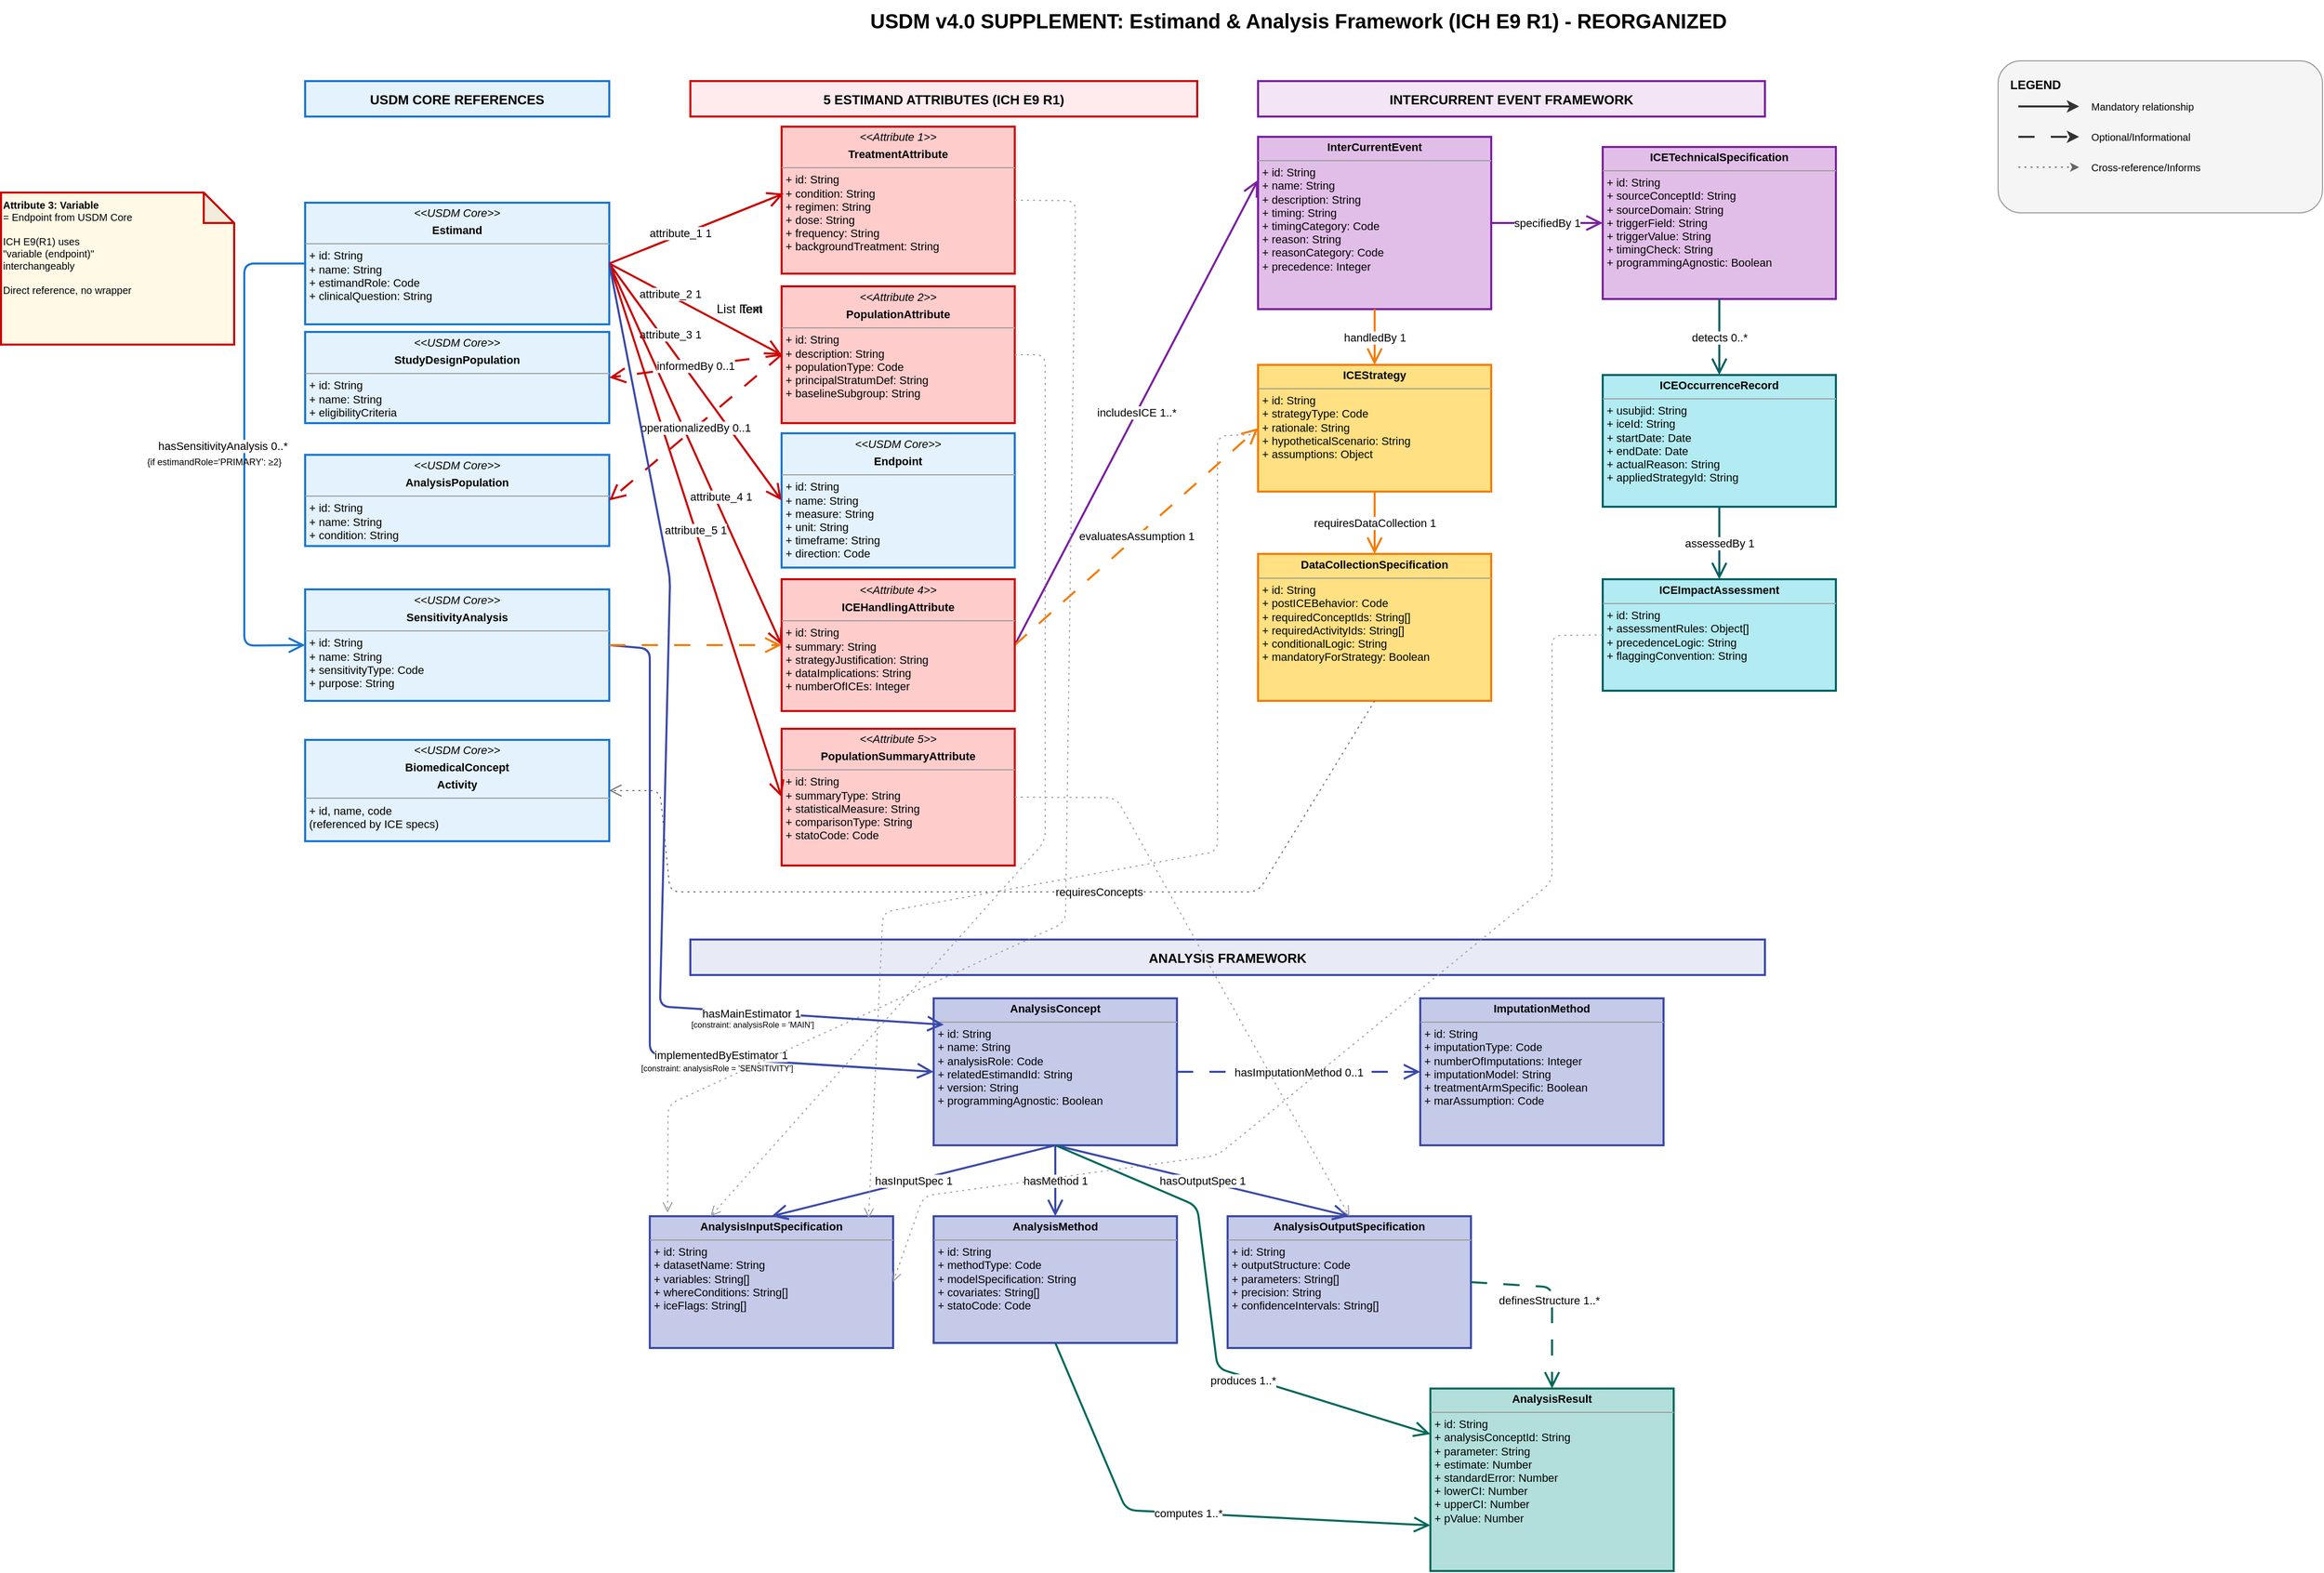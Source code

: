 <mxfile version="28.2.5">
  <diagram name="USDM Supplement - Estimand Framework (Reorganized)" id="usdm-supplement-reorganized">
    <mxGraphModel dx="1324" dy="582" grid="1" gridSize="10" guides="1" tooltips="1" connect="1" arrows="1" fold="1" page="1" pageScale="1" pageWidth="2400" pageHeight="1600" math="0" shadow="0">
      <root>
        <mxCell id="0" />
        <mxCell id="1" parent="0" />
        <mxCell id="title-1" value="&lt;font style=&quot;font-size: 20px;&quot;&gt;&lt;b&gt;USDM v4.0 SUPPLEMENT: Estimand &amp;amp; Analysis Framework (ICH E9 R1) - REORGANIZED&lt;/b&gt;&lt;/font&gt;" style="text;html=1;strokeColor=none;fillColor=none;align=center;verticalAlign=middle;whiteSpace=wrap;rounded=0;" parent="1" vertex="1">
          <mxGeometry x="700" width="1200" height="40" as="geometry" />
        </mxCell>
        <mxCell id="legend-box" value="" style="rounded=1;whiteSpace=wrap;html=1;fillColor=#f5f5f5;strokeColor=#999999;" parent="1" vertex="1">
          <mxGeometry x="1990" y="60" width="320" height="150" as="geometry" />
        </mxCell>
        <mxCell id="legend-title" value="&lt;b&gt;LEGEND&lt;/b&gt;" style="text;html=1;strokeColor=none;fillColor=none;align=left;verticalAlign=top;whiteSpace=wrap;rounded=0;" parent="1" vertex="1">
          <mxGeometry x="2000" y="70" width="100" height="20" as="geometry" />
        </mxCell>
        <mxCell id="legend-1" value="Mandatory relationship" style="text;html=1;strokeColor=none;fillColor=none;align=left;verticalAlign=middle;whiteSpace=wrap;rounded=0;fontSize=10;" parent="1" vertex="1">
          <mxGeometry x="2080" y="95" width="150" height="20" as="geometry" />
        </mxCell>
        <mxCell id="legend-line-1" value="" style="endArrow=classic;html=1;strokeWidth=2;strokeColor=#333333;" parent="1" edge="1">
          <mxGeometry width="50" height="50" relative="1" as="geometry">
            <mxPoint x="2010" y="105" as="sourcePoint" />
            <mxPoint x="2070" y="105" as="targetPoint" />
          </mxGeometry>
        </mxCell>
        <mxCell id="legend-2" value="Optional/Informational" style="text;html=1;strokeColor=none;fillColor=none;align=left;verticalAlign=middle;whiteSpace=wrap;rounded=0;fontSize=10;" parent="1" vertex="1">
          <mxGeometry x="2080" y="125" width="150" height="20" as="geometry" />
        </mxCell>
        <mxCell id="legend-line-2" value="" style="endArrow=classic;html=1;strokeWidth=2;strokeColor=#333333;dashed=1;dashPattern=8 8;" parent="1" edge="1">
          <mxGeometry width="50" height="50" relative="1" as="geometry">
            <mxPoint x="2010" y="135" as="sourcePoint" />
            <mxPoint x="2070" y="135" as="targetPoint" />
          </mxGeometry>
        </mxCell>
        <mxCell id="legend-3" value="Cross-reference/Informs" style="text;html=1;strokeColor=none;fillColor=none;align=left;verticalAlign=middle;whiteSpace=wrap;rounded=0;fontSize=10;" parent="1" vertex="1">
          <mxGeometry x="2080" y="155" width="150" height="20" as="geometry" />
        </mxCell>
        <mxCell id="legend-line-3" value="" style="endArrow=classic;html=1;strokeWidth=1;strokeColor=#666666;dashed=1;dashPattern=2 4;" parent="1" edge="1">
          <mxGeometry width="50" height="50" relative="1" as="geometry">
            <mxPoint x="2010" y="165" as="sourcePoint" />
            <mxPoint x="2070" y="165" as="targetPoint" />
          </mxGeometry>
        </mxCell>
        <mxCell id="core-header" value="&lt;b&gt;USDM CORE REFERENCES&lt;/b&gt;" style="rounded=0;whiteSpace=wrap;html=1;fillColor=#E3F2FD;strokeColor=#1976D2;strokeWidth=2;fontSize=13;fontStyle=1" parent="1" vertex="1">
          <mxGeometry x="320" y="80" width="300" height="35" as="geometry" />
        </mxCell>
        <mxCell id="estimand" value="&lt;p style=&quot;margin:0px;margin-top:4px;text-align:center;&quot;&gt;&lt;i&gt;&amp;lt;&amp;lt;USDM Core&amp;gt;&amp;gt;&lt;/i&gt;&lt;/p&gt;&lt;p style=&quot;margin:0px;margin-top:4px;text-align:center;&quot;&gt;&lt;b&gt;Estimand&lt;/b&gt;&lt;/p&gt;&lt;hr size=&quot;1&quot;/&gt;&lt;p style=&quot;margin:0px;margin-left:4px;&quot;&gt;+ id: String&lt;/p&gt;&lt;p style=&quot;margin:0px;margin-left:4px;&quot;&gt;+ name: String&lt;/p&gt;&lt;p style=&quot;margin:0px;margin-left:4px;&quot;&gt;+ estimandRole: Code&lt;/p&gt;&lt;p style=&quot;margin:0px;margin-left:4px;&quot;&gt;+ clinicalQuestion: String&lt;/p&gt;" style="verticalAlign=top;align=left;overflow=fill;fontSize=11;fontFamily=Helvetica;html=1;fillColor=#E3F2FD;strokeColor=#1976D2;strokeWidth=2;" parent="1" vertex="1">
          <mxGeometry x="320" y="200" width="300" height="120" as="geometry" />
        </mxCell>
        <mxCell id="endpoint" value="&lt;p style=&quot;margin:0px;margin-top:4px;text-align:center;&quot;&gt;&lt;i&gt;&amp;lt;&amp;lt;USDM Core&amp;gt;&amp;gt;&lt;/i&gt;&lt;/p&gt;&lt;p style=&quot;margin:0px;margin-top:4px;text-align:center;&quot;&gt;&lt;b&gt;Endpoint&lt;/b&gt;&lt;/p&gt;&lt;hr size=&quot;1&quot;/&gt;&lt;p style=&quot;margin:0px;margin-left:4px;&quot;&gt;+ id: String&lt;/p&gt;&lt;p style=&quot;margin:0px;margin-left:4px;&quot;&gt;+ name: String&lt;/p&gt;&lt;p style=&quot;margin:0px;margin-left:4px;&quot;&gt;+ measure: String&lt;/p&gt;&lt;p style=&quot;margin:0px;margin-left:4px;&quot;&gt;+ unit: String&lt;/p&gt;&lt;p style=&quot;margin:0px;margin-left:4px;&quot;&gt;+ timeframe: String&lt;/p&gt;&lt;p style=&quot;margin:0px;margin-left:4px;&quot;&gt;+ direction: Code&lt;/p&gt;" style="verticalAlign=top;align=left;overflow=fill;fontSize=11;fontFamily=Helvetica;html=1;fillColor=#E3F2FD;strokeColor=#1976D2;strokeWidth=2;" parent="1" vertex="1">
          <mxGeometry x="790" y="427.5" width="230" height="132.5" as="geometry" />
        </mxCell>
        <mxCell id="sensitivity" value="&lt;p style=&quot;margin:0px;margin-top:4px;text-align:center;&quot;&gt;&lt;i&gt;&amp;lt;&amp;lt;USDM Core&amp;gt;&amp;gt;&lt;/i&gt;&lt;/p&gt;&lt;p style=&quot;margin:0px;margin-top:4px;text-align:center;&quot;&gt;&lt;b&gt;SensitivityAnalysis&lt;/b&gt;&lt;/p&gt;&lt;hr size=&quot;1&quot;/&gt;&lt;p style=&quot;margin:0px;margin-left:4px;&quot;&gt;+ id: String&lt;/p&gt;&lt;p style=&quot;margin:0px;margin-left:4px;&quot;&gt;+ name: String&lt;/p&gt;&lt;p style=&quot;margin:0px;margin-left:4px;&quot;&gt;+ sensitivityType: Code&lt;/p&gt;&lt;p style=&quot;margin:0px;margin-left:4px;&quot;&gt;+ purpose: String&lt;/p&gt;" style="verticalAlign=top;align=left;overflow=fill;fontSize=11;fontFamily=Helvetica;html=1;fillColor=#E3F2FD;strokeColor=#1976D2;strokeWidth=2;" parent="1" vertex="1">
          <mxGeometry x="320" y="581.5" width="300" height="110" as="geometry" />
        </mxCell>
        <mxCell id="other-core" value="&lt;p style=&quot;margin:0px;margin-top:4px;text-align:center;&quot;&gt;&lt;i&gt;&amp;lt;&amp;lt;USDM Core&amp;gt;&amp;gt;&lt;/i&gt;&lt;/p&gt;&lt;p style=&quot;margin:0px;margin-top:4px;text-align:center;&quot;&gt;&lt;b&gt;BiomedicalConcept&lt;/b&gt;&lt;/p&gt;&lt;p style=&quot;margin:0px;margin-top:4px;text-align:center;&quot;&gt;&lt;b&gt;Activity&lt;/b&gt;&lt;/p&gt;&lt;hr size=&quot;1&quot;/&gt;&lt;p style=&quot;margin:0px;margin-left:4px;&quot;&gt;+ id, name, code&lt;/p&gt;&lt;p style=&quot;margin:0px;margin-left:4px;&quot;&gt;(referenced by ICE specs)&lt;/p&gt;" style="verticalAlign=top;align=left;overflow=fill;fontSize=11;fontFamily=Helvetica;html=1;fillColor=#E3F2FD;strokeColor=#1976D2;strokeWidth=2;" parent="1" vertex="1">
          <mxGeometry x="320" y="730" width="300" height="100" as="geometry" />
        </mxCell>
        <mxCell id="study-pop" value="&lt;p style=&quot;margin:0px;margin-top:4px;text-align:center;&quot;&gt;&lt;i&gt;&amp;lt;&amp;lt;USDM Core&amp;gt;&amp;gt;&lt;/i&gt;&lt;/p&gt;&lt;p style=&quot;margin:0px;margin-top:4px;text-align:center;&quot;&gt;&lt;b&gt;StudyDesignPopulation&lt;/b&gt;&lt;/p&gt;&lt;hr size=&quot;1&quot;/&gt;&lt;p style=&quot;margin:0px;margin-left:4px;&quot;&gt;+ id: String&lt;/p&gt;&lt;p style=&quot;margin:0px;margin-left:4px;&quot;&gt;+ name: String&lt;/p&gt;&lt;p style=&quot;margin:0px;margin-left:4px;&quot;&gt;+ eligibilityCriteria&lt;/p&gt;" style="verticalAlign=top;align=left;overflow=fill;fontSize=11;fontFamily=Helvetica;html=1;fillColor=#E3F2FD;strokeColor=#1976D2;strokeWidth=2;" parent="1" vertex="1">
          <mxGeometry x="320" y="327.5" width="300" height="90" as="geometry" />
        </mxCell>
        <mxCell id="analysis-pop" value="&lt;p style=&quot;margin:0px;margin-top:4px;text-align:center;&quot;&gt;&lt;i&gt;&amp;lt;&amp;lt;USDM Core&amp;gt;&amp;gt;&lt;/i&gt;&lt;/p&gt;&lt;p style=&quot;margin:0px;margin-top:4px;text-align:center;&quot;&gt;&lt;b&gt;AnalysisPopulation&lt;/b&gt;&lt;/p&gt;&lt;hr size=&quot;1&quot;/&gt;&lt;p style=&quot;margin:0px;margin-left:4px;&quot;&gt;+ id: String&lt;/p&gt;&lt;p style=&quot;margin:0px;margin-left:4px;&quot;&gt;+ name: String&lt;/p&gt;&lt;p style=&quot;margin:0px;margin-left:4px;&quot;&gt;+ condition: String&lt;/p&gt;" style="verticalAlign=top;align=left;overflow=fill;fontSize=11;fontFamily=Helvetica;html=1;fillColor=#E3F2FD;strokeColor=#1976D2;strokeWidth=2;" parent="1" vertex="1">
          <mxGeometry x="320" y="448.75" width="300" height="90" as="geometry" />
        </mxCell>
        <mxCell id="attr-header" value="&lt;b&gt;5 ESTIMAND ATTRIBUTES (ICH E9 R1)&lt;/b&gt;" style="rounded=0;whiteSpace=wrap;html=1;fillColor=#FFEBEE;strokeColor=#CC0000;strokeWidth=2;fontSize=13;fontStyle=1" parent="1" vertex="1">
          <mxGeometry x="700" y="80" width="500" height="35" as="geometry" />
        </mxCell>
        <mxCell id="attr-1" value="&lt;p style=&quot;margin:0px;margin-top:4px;text-align:center;&quot;&gt;&lt;i&gt;&amp;lt;&amp;lt;Attribute 1&amp;gt;&amp;gt;&lt;/i&gt;&lt;/p&gt;&lt;p style=&quot;margin:0px;margin-top:4px;text-align:center;&quot;&gt;&lt;b&gt;TreatmentAttribute&lt;/b&gt;&lt;/p&gt;&lt;hr size=&quot;1&quot;/&gt;&lt;p style=&quot;margin:0px;margin-left:4px;&quot;&gt;+ id: String&lt;/p&gt;&lt;p style=&quot;margin:0px;margin-left:4px;&quot;&gt;+ condition: String&lt;/p&gt;&lt;p style=&quot;margin:0px;margin-left:4px;&quot;&gt;+ regimen: String&lt;/p&gt;&lt;p style=&quot;margin:0px;margin-left:4px;&quot;&gt;+ dose: String&lt;/p&gt;&lt;p style=&quot;margin:0px;margin-left:4px;&quot;&gt;+ frequency: String&lt;/p&gt;&lt;p style=&quot;margin:0px;margin-left:4px;&quot;&gt;+ backgroundTreatment: String&lt;/p&gt;" style="verticalAlign=top;align=left;overflow=fill;fontSize=11;fontFamily=Helvetica;html=1;fillColor=#FFCCCC;strokeColor=#CC0000;strokeWidth=2;" parent="1" vertex="1">
          <mxGeometry x="790" y="125" width="230" height="145" as="geometry" />
        </mxCell>
        <mxCell id="attr-2" value="&lt;p style=&quot;margin:0px;margin-top:4px;text-align:center;&quot;&gt;&lt;i&gt;&amp;lt;&amp;lt;Attribute 2&amp;gt;&amp;gt;&lt;/i&gt;&lt;/p&gt;&lt;p style=&quot;margin:0px;margin-top:4px;text-align:center;&quot;&gt;&lt;b&gt;PopulationAttribute&lt;/b&gt;&lt;/p&gt;&lt;hr size=&quot;1&quot;/&gt;&lt;p style=&quot;margin:0px;margin-left:4px;&quot;&gt;+ id: String&lt;/p&gt;&lt;p style=&quot;margin:0px;margin-left:4px;&quot;&gt;+ description: String&lt;/p&gt;&lt;p style=&quot;margin:0px;margin-left:4px;&quot;&gt;+ populationType: Code&lt;/p&gt;&lt;p style=&quot;margin:0px;margin-left:4px;&quot;&gt;+ principalStratumDef: String&lt;/p&gt;&lt;p style=&quot;margin:0px;margin-left:4px;&quot;&gt;+ baselineSubgroup: String&lt;/p&gt;" style="verticalAlign=top;align=left;overflow=fill;fontSize=11;fontFamily=Helvetica;html=1;fillColor=#FFCCCC;strokeColor=#CC0000;strokeWidth=2;" parent="1" vertex="1">
          <mxGeometry x="790" y="282.5" width="230" height="135" as="geometry" />
        </mxCell>
        <mxCell id="attr-3-note" value="&lt;b&gt;Attribute 3: Variable&lt;/b&gt;&lt;br&gt;= Endpoint from USDM Core&lt;br&gt;&lt;br&gt;ICH E9(R1) uses&lt;br&gt;&amp;quot;variable (endpoint)&amp;quot;&lt;br&gt;interchangeably&lt;br&gt;&lt;br&gt;Direct reference, no wrapper" style="shape=note;whiteSpace=wrap;html=1;backgroundOutline=1;darkOpacity=0.05;fillColor=#FFF9E6;strokeColor=#CC0000;align=left;verticalAlign=top;fontSize=10;fontFamily=Helvetica;strokeWidth=2;" parent="1" vertex="1">
          <mxGeometry x="20" y="190" width="230" height="150" as="geometry" />
        </mxCell>
        <mxCell id="attr-5" value="&lt;p style=&quot;margin:0px;margin-top:4px;text-align:center;&quot;&gt;&lt;i&gt;&amp;lt;&amp;lt;Attribute 5&amp;gt;&amp;gt;&lt;/i&gt;&lt;/p&gt;&lt;p style=&quot;margin:0px;margin-top:4px;text-align:center;&quot;&gt;&lt;b&gt;PopulationSummaryAttribute&lt;/b&gt;&lt;/p&gt;&lt;hr size=&quot;1&quot;/&gt;&lt;p style=&quot;margin:0px;margin-left:4px;&quot;&gt;+ id: String&lt;/p&gt;&lt;p style=&quot;margin:0px;margin-left:4px;&quot;&gt;+ summaryType: String&lt;/p&gt;&lt;p style=&quot;margin:0px;margin-left:4px;&quot;&gt;+ statisticalMeasure: String&lt;/p&gt;&lt;p style=&quot;margin:0px;margin-left:4px;&quot;&gt;+ comparisonType: String&lt;/p&gt;&lt;p style=&quot;margin:0px;margin-left:4px;&quot;&gt;+ statoCode: Code&lt;/p&gt;" style="verticalAlign=top;align=left;overflow=fill;fontSize=11;fontFamily=Helvetica;html=1;fillColor=#FFCCCC;strokeColor=#CC0000;strokeWidth=2;" parent="1" vertex="1">
          <mxGeometry x="790" y="719" width="230" height="135" as="geometry" />
        </mxCell>
        <mxCell id="ice-header" value="&lt;b&gt;INTERCURRENT EVENT FRAMEWORK&lt;/b&gt;" style="rounded=0;whiteSpace=wrap;html=1;fillColor=#F3E5F5;strokeColor=#7B1FA2;strokeWidth=2;fontSize=13;fontStyle=1" parent="1" vertex="1">
          <mxGeometry x="1260" y="80" width="500" height="35" as="geometry" />
        </mxCell>
        <mxCell id="ice" value="&lt;p style=&quot;margin:0px;margin-top:4px;text-align:center;&quot;&gt;&lt;b&gt;InterCurrentEvent&lt;/b&gt;&lt;/p&gt;&lt;hr size=&quot;1&quot;/&gt;&lt;p style=&quot;margin:0px;margin-left:4px;&quot;&gt;+ id: String&lt;/p&gt;&lt;p style=&quot;margin:0px;margin-left:4px;&quot;&gt;+ name: String&lt;/p&gt;&lt;p style=&quot;margin:0px;margin-left:4px;&quot;&gt;+ description: String&lt;/p&gt;&lt;p style=&quot;margin:0px;margin-left:4px;&quot;&gt;+ timing: String&lt;/p&gt;&lt;p style=&quot;margin:0px;margin-left:4px;&quot;&gt;+ timingCategory: Code&lt;/p&gt;&lt;p style=&quot;margin:0px;margin-left:4px;&quot;&gt;+ reason: String&lt;/p&gt;&lt;p style=&quot;margin:0px;margin-left:4px;&quot;&gt;+ reasonCategory: Code&lt;/p&gt;&lt;p style=&quot;margin:0px;margin-left:4px;&quot;&gt;+ precedence: Integer&lt;/p&gt;" style="verticalAlign=top;align=left;overflow=fill;fontSize=11;fontFamily=Helvetica;html=1;fillColor=#E1BEE7;strokeColor=#7B1FA2;strokeWidth=2;" parent="1" vertex="1">
          <mxGeometry x="1260" y="135" width="230" height="170" as="geometry" />
        </mxCell>
        <mxCell id="ice-tech" value="&lt;p style=&quot;margin:0px;margin-top:4px;text-align:center;&quot;&gt;&lt;b&gt;ICETechnicalSpecification&lt;/b&gt;&lt;/p&gt;&lt;hr size=&quot;1&quot;/&gt;&lt;p style=&quot;margin:0px;margin-left:4px;&quot;&gt;+ id: String&lt;/p&gt;&lt;p style=&quot;margin:0px;margin-left:4px;&quot;&gt;+ sourceConceptId: String&lt;/p&gt;&lt;p style=&quot;margin:0px;margin-left:4px;&quot;&gt;+ sourceDomain: String&lt;/p&gt;&lt;p style=&quot;margin:0px;margin-left:4px;&quot;&gt;+ triggerField: String&lt;/p&gt;&lt;p style=&quot;margin:0px;margin-left:4px;&quot;&gt;+ triggerValue: String&lt;/p&gt;&lt;p style=&quot;margin:0px;margin-left:4px;&quot;&gt;+ timingCheck: String&lt;/p&gt;&lt;p style=&quot;margin:0px;margin-left:4px;&quot;&gt;+ programmingAgnostic: Boolean&lt;/p&gt;" style="verticalAlign=top;align=left;overflow=fill;fontSize=11;fontFamily=Helvetica;html=1;fillColor=#E1BEE7;strokeColor=#7B1FA2;strokeWidth=2;" parent="1" vertex="1">
          <mxGeometry x="1600" y="145" width="230" height="150" as="geometry" />
        </mxCell>
        <mxCell id="ice-strategy" value="&lt;p style=&quot;margin:0px;margin-top:4px;text-align:center;&quot;&gt;&lt;b&gt;ICEStrategy&lt;/b&gt;&lt;/p&gt;&lt;hr size=&quot;1&quot;/&gt;&lt;p style=&quot;margin:0px;margin-left:4px;&quot;&gt;+ id: String&lt;/p&gt;&lt;p style=&quot;margin:0px;margin-left:4px;&quot;&gt;+ strategyType: Code&lt;/p&gt;&lt;p style=&quot;margin:0px;margin-left:4px;&quot;&gt;+ rationale: String&lt;/p&gt;&lt;p style=&quot;margin:0px;margin-left:4px;&quot;&gt;+ hypotheticalScenario: String&lt;/p&gt;&lt;p style=&quot;margin:0px;margin-left:4px;&quot;&gt;+ assumptions: Object&lt;/p&gt;" style="verticalAlign=top;align=left;overflow=fill;fontSize=11;fontFamily=Helvetica;html=1;fillColor=#FFE082;strokeColor=#F57C00;strokeWidth=2;" parent="1" vertex="1">
          <mxGeometry x="1260" y="360" width="230" height="125" as="geometry" />
        </mxCell>
        <mxCell id="data-collect" value="&lt;p style=&quot;margin:0px;margin-top:4px;text-align:center;&quot;&gt;&lt;b&gt;DataCollectionSpecification&lt;/b&gt;&lt;/p&gt;&lt;hr size=&quot;1&quot;/&gt;&lt;p style=&quot;margin:0px;margin-left:4px;&quot;&gt;+ id: String&lt;/p&gt;&lt;p style=&quot;margin:0px;margin-left:4px;&quot;&gt;+ postICEBehavior: Code&lt;/p&gt;&lt;p style=&quot;margin:0px;margin-left:4px;&quot;&gt;+ requiredConceptIds: String[]&lt;/p&gt;&lt;p style=&quot;margin:0px;margin-left:4px;&quot;&gt;+ requiredActivityIds: String[]&lt;/p&gt;&lt;p style=&quot;margin:0px;margin-left:4px;&quot;&gt;+ conditionalLogic: String&lt;/p&gt;&lt;p style=&quot;margin:0px;margin-left:4px;&quot;&gt;+ mandatoryForStrategy: Boolean&lt;/p&gt;" style="verticalAlign=top;align=left;overflow=fill;fontSize=11;fontFamily=Helvetica;html=1;fillColor=#FFE082;strokeColor=#F57C00;strokeWidth=2;" parent="1" vertex="1">
          <mxGeometry x="1260" y="546.5" width="230" height="145" as="geometry" />
        </mxCell>
        <mxCell id="ice-impact" value="&lt;p style=&quot;margin:0px;margin-top:4px;text-align:center;&quot;&gt;&lt;b&gt;ICEImpactAssessment&lt;/b&gt;&lt;/p&gt;&lt;hr size=&quot;1&quot;/&gt;&lt;p style=&quot;margin:0px;margin-left:4px;&quot;&gt;+ id: String&lt;/p&gt;&lt;p style=&quot;margin:0px;margin-left:4px;&quot;&gt;+ assessmentRules: Object[]&lt;/p&gt;&lt;p style=&quot;margin:0px;margin-left:4px;&quot;&gt;+ precedenceLogic: String&lt;/p&gt;&lt;p style=&quot;margin:0px;margin-left:4px;&quot;&gt;+ flaggingConvention: String&lt;/p&gt;" style="verticalAlign=top;align=left;overflow=fill;fontSize=11;fontFamily=Helvetica;html=1;fillColor=#B2EBF2;strokeColor=#006064;strokeWidth=2;" parent="1" vertex="1">
          <mxGeometry x="1600" y="571.5" width="230" height="110" as="geometry" />
        </mxCell>
        <mxCell id="ice-occurrence" value="&lt;p style=&quot;margin:0px;margin-top:4px;text-align:center;&quot;&gt;&lt;b&gt;ICEOccurrenceRecord&lt;/b&gt;&lt;/p&gt;&lt;hr size=&quot;1&quot;/&gt;&lt;p style=&quot;margin:0px;margin-left:4px;&quot;&gt;+ usubjid: String&lt;/p&gt;&lt;p style=&quot;margin:0px;margin-left:4px;&quot;&gt;+ iceId: String&lt;/p&gt;&lt;p style=&quot;margin:0px;margin-left:4px;&quot;&gt;+ startDate: Date&lt;/p&gt;&lt;p style=&quot;margin:0px;margin-left:4px;&quot;&gt;+ endDate: Date&lt;/p&gt;&lt;p style=&quot;margin:0px;margin-left:4px;&quot;&gt;+ actualReason: String&lt;/p&gt;&lt;p style=&quot;margin:0px;margin-left:4px;&quot;&gt;+ appliedStrategyId: String&lt;/p&gt;" style="verticalAlign=top;align=left;overflow=fill;fontSize=11;fontFamily=Helvetica;html=1;fillColor=#B2EBF2;strokeColor=#006064;strokeWidth=2;" parent="1" vertex="1">
          <mxGeometry x="1600" y="370" width="230" height="130" as="geometry" />
        </mxCell>
        <mxCell id="analysis-header" value="&lt;b&gt;ANALYSIS FRAMEWORK&lt;/b&gt;" style="rounded=0;whiteSpace=wrap;html=1;fillColor=#E8EAF6;strokeColor=#3949AB;strokeWidth=2;fontSize=13;fontStyle=1" parent="1" vertex="1">
          <mxGeometry x="700" y="927" width="1060" height="35" as="geometry" />
        </mxCell>
        <mxCell id="analysis-concept" value="&lt;p style=&quot;margin:0px;margin-top:4px;text-align:center;&quot;&gt;&lt;b&gt;AnalysisConcept&lt;/b&gt;&lt;/p&gt;&lt;hr size=&quot;1&quot;/&gt;&lt;p style=&quot;margin:0px;margin-left:4px;&quot;&gt;+ id: String&lt;/p&gt;&lt;p style=&quot;margin:0px;margin-left:4px;&quot;&gt;+ name: String&lt;/p&gt;&lt;p style=&quot;margin:0px;margin-left:4px;&quot;&gt;+ analysisRole: Code&lt;/p&gt;&lt;p style=&quot;margin:0px;margin-left:4px;&quot;&gt;+ relatedEstimandId: String&lt;/p&gt;&lt;p style=&quot;margin:0px;margin-left:4px;&quot;&gt;+ version: String&lt;/p&gt;&lt;p style=&quot;margin:0px;margin-left:4px;&quot;&gt;+ programmingAgnostic: Boolean&lt;/p&gt;" style="verticalAlign=top;align=left;overflow=fill;fontSize=11;fontFamily=Helvetica;html=1;fillColor=#C5CAE9;strokeColor=#3949AB;strokeWidth=2;" parent="1" vertex="1">
          <mxGeometry x="940" y="985" width="240" height="145" as="geometry" />
        </mxCell>
        <mxCell id="analysis-method" value="&lt;p style=&quot;margin:0px;margin-top:4px;text-align:center;&quot;&gt;&lt;b&gt;AnalysisMethod&lt;/b&gt;&lt;/p&gt;&lt;hr size=&quot;1&quot;/&gt;&lt;p style=&quot;margin:0px;margin-left:4px;&quot;&gt;+ id: String&lt;/p&gt;&lt;p style=&quot;margin:0px;margin-left:4px;&quot;&gt;+ methodType: Code&lt;/p&gt;&lt;p style=&quot;margin:0px;margin-left:4px;&quot;&gt;+ modelSpecification: String&lt;/p&gt;&lt;p style=&quot;margin:0px;margin-left:4px;&quot;&gt;+ covariates: String[]&lt;/p&gt;&lt;p style=&quot;margin:0px;margin-left:4px;&quot;&gt;+ statoCode: Code&lt;/p&gt;" style="verticalAlign=top;align=left;overflow=fill;fontSize=11;fontFamily=Helvetica;html=1;fillColor=#C5CAE9;strokeColor=#3949AB;strokeWidth=2;" parent="1" vertex="1">
          <mxGeometry x="940" y="1200" width="240" height="125" as="geometry" />
        </mxCell>
        <mxCell id="analysis-input" value="&lt;p style=&quot;margin:0px;margin-top:4px;text-align:center;&quot;&gt;&lt;b&gt;AnalysisInputSpecification&lt;/b&gt;&lt;/p&gt;&lt;hr size=&quot;1&quot;/&gt;&lt;p style=&quot;margin:0px;margin-left:4px;&quot;&gt;+ id: String&lt;/p&gt;&lt;p style=&quot;margin:0px;margin-left:4px;&quot;&gt;+ datasetName: String&lt;/p&gt;&lt;p style=&quot;margin:0px;margin-left:4px;&quot;&gt;+ variables: String[]&lt;/p&gt;&lt;p style=&quot;margin:0px;margin-left:4px;&quot;&gt;+ whereConditions: String[]&lt;/p&gt;&lt;p style=&quot;margin:0px;margin-left:4px;&quot;&gt;+ iceFlags: String[]&lt;/p&gt;" style="verticalAlign=top;align=left;overflow=fill;fontSize=11;fontFamily=Helvetica;html=1;fillColor=#C5CAE9;strokeColor=#3949AB;strokeWidth=2;" parent="1" vertex="1">
          <mxGeometry x="660" y="1200" width="240" height="130" as="geometry" />
        </mxCell>
        <mxCell id="analysis-output" value="&lt;p style=&quot;margin:0px;margin-top:4px;text-align:center;&quot;&gt;&lt;b&gt;AnalysisOutputSpecification&lt;/b&gt;&lt;/p&gt;&lt;hr size=&quot;1&quot;/&gt;&lt;p style=&quot;margin:0px;margin-left:4px;&quot;&gt;+ id: String&lt;/p&gt;&lt;p style=&quot;margin:0px;margin-left:4px;&quot;&gt;+ outputStructure: Code&lt;/p&gt;&lt;p style=&quot;margin:0px;margin-left:4px;&quot;&gt;+ parameters: String[]&lt;/p&gt;&lt;p style=&quot;margin:0px;margin-left:4px;&quot;&gt;+ precision: String&lt;/p&gt;&lt;p style=&quot;margin:0px;margin-left:4px;&quot;&gt;+ confidenceIntervals: String[]&lt;/p&gt;" style="verticalAlign=top;align=left;overflow=fill;fontSize=11;fontFamily=Helvetica;html=1;fillColor=#C5CAE9;strokeColor=#3949AB;strokeWidth=2;" parent="1" vertex="1">
          <mxGeometry x="1230" y="1200" width="240" height="130" as="geometry" />
        </mxCell>
        <mxCell id="imputation" value="&lt;p style=&quot;margin:0px;margin-top:4px;text-align:center;&quot;&gt;&lt;b&gt;ImputationMethod&lt;/b&gt;&lt;/p&gt;&lt;hr size=&quot;1&quot;/&gt;&lt;p style=&quot;margin:0px;margin-left:4px;&quot;&gt;+ id: String&lt;/p&gt;&lt;p style=&quot;margin:0px;margin-left:4px;&quot;&gt;+ imputationType: Code&lt;/p&gt;&lt;p style=&quot;margin:0px;margin-left:4px;&quot;&gt;+ numberOfImputations: Integer&lt;/p&gt;&lt;p style=&quot;margin:0px;margin-left:4px;&quot;&gt;+ imputationModel: String&lt;/p&gt;&lt;p style=&quot;margin:0px;margin-left:4px;&quot;&gt;+ treatmentArmSpecific: Boolean&lt;/p&gt;&lt;p style=&quot;margin:0px;margin-left:4px;&quot;&gt;+ marAssumption: Code&lt;/p&gt;" style="verticalAlign=top;align=left;overflow=fill;fontSize=11;fontFamily=Helvetica;html=1;fillColor=#C5CAE9;strokeColor=#3949AB;strokeWidth=2;" parent="1" vertex="1">
          <mxGeometry x="1420" y="985" width="240" height="145" as="geometry" />
        </mxCell>
        <mxCell id="analysis-result" value="&lt;p style=&quot;margin:0px;margin-top:4px;text-align:center;&quot;&gt;&lt;b&gt;AnalysisResult&lt;/b&gt;&lt;/p&gt;&lt;hr size=&quot;1&quot;/&gt;&lt;p style=&quot;margin:0px;margin-left:4px;&quot;&gt;+ id: String&lt;/p&gt;&lt;p style=&quot;margin:0px;margin-left:4px;&quot;&gt;+ analysisConceptId: String&lt;/p&gt;&lt;p style=&quot;margin:0px;margin-left:4px;&quot;&gt;+ parameter: String&lt;/p&gt;&lt;p style=&quot;margin:0px;margin-left:4px;&quot;&gt;+ estimate: Number&lt;/p&gt;&lt;p style=&quot;margin:0px;margin-left:4px;&quot;&gt;+ standardError: Number&lt;/p&gt;&lt;p style=&quot;margin:0px;margin-left:4px;&quot;&gt;+ lowerCI: Number&lt;/p&gt;&lt;p style=&quot;margin:0px;margin-left:4px;&quot;&gt;+ upperCI: Number&lt;/p&gt;&lt;p style=&quot;margin:0px;margin-left:4px;&quot;&gt;+ pValue: Number&lt;/p&gt;" style="verticalAlign=top;align=left;overflow=fill;fontSize=11;fontFamily=Helvetica;html=1;fillColor=#B2DFDB;strokeColor=#00695C;strokeWidth=2;" parent="1" vertex="1">
          <mxGeometry x="1430" y="1370" width="240" height="180" as="geometry" />
        </mxCell>
        <mxCell id="rel-1" value="attribute_1 1" style="endArrow=open;endSize=12;dashed=0;html=1;exitX=1;exitY=0.5;exitDx=0;exitDy=0;entryX=0.009;entryY=0.455;entryDx=0;entryDy=0;strokeWidth=2;strokeColor=#CC0000;entryPerimeter=0;" parent="1" source="estimand" target="attr-1" edge="1">
          <mxGeometry x="-0.179" y="2" relative="1" as="geometry">
            <mxPoint as="offset" />
          </mxGeometry>
        </mxCell>
        <mxCell id="rel-2" value="attribute_2 1" style="endArrow=open;endSize=12;dashed=0;html=1;exitX=1;exitY=0.5;exitDx=0;exitDy=0;entryX=0;entryY=0.5;entryDx=0;entryDy=0;strokeWidth=2;strokeColor=#CC0000;" parent="1" source="estimand" target="attr-2" edge="1">
          <mxGeometry x="-0.303" y="2" relative="1" as="geometry">
            <mxPoint as="offset" />
          </mxGeometry>
        </mxCell>
        <mxCell id="rel-3" value="attribute_3 1" style="endArrow=open;endSize=12;dashed=0;html=1;exitX=1;exitY=0.5;exitDx=0;exitDy=0;strokeWidth=2;strokeColor=#CC0000;entryX=0;entryY=0.5;entryDx=0;entryDy=0;" parent="1" source="estimand" target="endpoint" edge="1">
          <mxGeometry x="-0.364" y="7" relative="1" as="geometry">
            <mxPoint x="920" y="440" as="targetPoint" />
            <mxPoint as="offset" />
          </mxGeometry>
        </mxCell>
        <mxCell id="rel-4" value="attribute_4 1" style="endArrow=open;endSize=12;dashed=0;html=1;exitX=1;exitY=0.5;exitDx=0;exitDy=0;entryX=0;entryY=0.5;entryDx=0;entryDy=0;strokeWidth=2;strokeColor=#CC0000;" parent="1" source="estimand" target="attr-4" edge="1">
          <mxGeometry x="0.234" y="6" relative="1" as="geometry">
            <mxPoint as="offset" />
          </mxGeometry>
        </mxCell>
        <mxCell id="rel-5" value="attribute_5 1" style="endArrow=open;endSize=12;dashed=0;html=1;exitX=1;exitY=0.5;exitDx=0;exitDy=0;entryX=0;entryY=0.5;entryDx=0;entryDy=0;strokeWidth=2;strokeColor=#CC0000;" parent="1" source="estimand" target="attr-5" edge="1">
          <mxGeometry relative="1" as="geometry" />
        </mxCell>
        <mxCell id="rel-6" value="hasSensitivityAnalysis 0..*&amp;nbsp;" style="endArrow=open;endSize=12;dashed=0;html=1;exitX=0;exitY=0.5;exitDx=0;exitDy=0;entryX=0;entryY=0.5;entryDx=0;entryDy=0;strokeWidth=2;strokeColor=#1976D2;" parent="1" source="estimand" target="sensitivity" edge="1">
          <mxGeometry x="-0.034" y="-20" relative="1" as="geometry">
            <Array as="points">
              <mxPoint x="260" y="260" />
              <mxPoint x="260" y="637" />
            </Array>
            <mxPoint as="offset" />
          </mxGeometry>
        </mxCell>
        <mxCell id="rel-7" value="includesICE 1..*" style="endArrow=open;endSize=12;dashed=0;html=1;exitX=1;exitY=0.5;exitDx=0;exitDy=0;entryX=0;entryY=0.25;entryDx=0;entryDy=0;strokeWidth=2;strokeColor=#7B1FA2;" parent="1" source="attr-4" target="ice" edge="1">
          <mxGeometry relative="1" as="geometry" />
        </mxCell>
        <mxCell id="rel-8" value="specifiedBy 1" style="endArrow=open;endSize=12;dashed=0;html=1;exitX=1;exitY=0.5;exitDx=0;exitDy=0;entryX=0;entryY=0.5;entryDx=0;entryDy=0;strokeWidth=2;strokeColor=#7B1FA2;" parent="1" source="ice" target="ice-tech" edge="1">
          <mxGeometry relative="1" as="geometry" />
        </mxCell>
        <mxCell id="rel-9" value="handledBy 1" style="endArrow=open;endSize=12;dashed=0;html=1;exitX=0.5;exitY=1;exitDx=0;exitDy=0;entryX=0.5;entryY=0;entryDx=0;entryDy=0;strokeWidth=2;strokeColor=#F57C00;" parent="1" source="ice" target="ice-strategy" edge="1">
          <mxGeometry relative="1" as="geometry" />
        </mxCell>
        <mxCell id="rel-10" value="requiresDataCollection 1" style="endArrow=open;endSize=12;dashed=0;html=1;exitX=0.5;exitY=1;exitDx=0;exitDy=0;strokeWidth=2;strokeColor=#F57C00;" parent="1" source="ice-strategy" target="data-collect" edge="1">
          <mxGeometry relative="1" as="geometry" />
        </mxCell>
        <mxCell id="rel-11" value="detects 0..*" style="endArrow=open;endSize=12;dashed=0;html=1;exitX=0.5;exitY=1;exitDx=0;exitDy=0;entryX=0.5;entryY=0;entryDx=0;entryDy=0;strokeWidth=2;strokeColor=#006064;" parent="1" source="ice-tech" target="ice-occurrence" edge="1">
          <mxGeometry relative="1" as="geometry" />
        </mxCell>
        <mxCell id="rel-12" value="assessedBy 1" style="endArrow=open;endSize=12;dashed=0;html=1;exitX=0.5;exitY=1;exitDx=0;exitDy=0;entryX=0.5;entryY=0;entryDx=0;entryDy=0;strokeWidth=2;strokeColor=#006064;" parent="1" source="ice-occurrence" target="ice-impact" edge="1">
          <mxGeometry relative="1" as="geometry" />
        </mxCell>
        <mxCell id="rel-13" value="" style="endArrow=open;endSize=12;dashed=0;html=1;exitX=1;exitY=0.5;exitDx=0;exitDy=0;entryX=0;entryY=0.5;entryDx=0;entryDy=0;strokeWidth=2;strokeColor=#3949AB;" parent="1" source="sensitivity" target="analysis-concept" edge="1">
          <mxGeometry x="-0.046" y="30" relative="1" as="geometry">
            <Array as="points">
              <mxPoint x="660" y="640" />
              <mxPoint x="660" y="1040" />
            </Array>
            <mxPoint as="offset" />
          </mxGeometry>
        </mxCell>
        <mxCell id="ixEZU5qe94HeKBymWElp-10" value="implementedByEstimator 1" style="edgeLabel;html=1;align=center;verticalAlign=middle;resizable=0;points=[];" vertex="1" connectable="0" parent="rel-13">
          <mxGeometry x="-0.119" y="-2" relative="1" as="geometry">
            <mxPoint x="72" y="123" as="offset" />
          </mxGeometry>
        </mxCell>
        <mxCell id="rel-14" value="hasMethod 1" style="endArrow=open;endSize=12;dashed=0;html=1;exitX=0.5;exitY=1;exitDx=0;exitDy=0;entryX=0.5;entryY=0;entryDx=0;entryDy=0;strokeWidth=2;strokeColor=#3949AB;" parent="1" source="analysis-concept" target="analysis-method" edge="1">
          <mxGeometry relative="1" as="geometry" />
        </mxCell>
        <mxCell id="rel-15" value="hasInputSpec 1" style="endArrow=open;endSize=12;dashed=0;html=1;exitX=0.5;exitY=1;exitDx=0;exitDy=0;entryX=0.5;entryY=0;entryDx=0;entryDy=0;strokeWidth=2;strokeColor=#3949AB;" parent="1" source="analysis-concept" target="analysis-input" edge="1">
          <mxGeometry relative="1" as="geometry" />
        </mxCell>
        <mxCell id="rel-16" value="hasOutputSpec 1" style="endArrow=open;endSize=12;dashed=0;html=1;exitX=0.5;exitY=1;exitDx=0;exitDy=0;entryX=0.5;entryY=0;entryDx=0;entryDy=0;strokeWidth=2;strokeColor=#3949AB;" parent="1" source="analysis-concept" target="analysis-output" edge="1">
          <mxGeometry relative="1" as="geometry" />
        </mxCell>
        <mxCell id="rel-17" value="hasImputationMethod 0..1" style="endArrow=open;endSize=12;dashed=1;html=1;exitX=1;exitY=0.5;exitDx=0;exitDy=0;entryX=0;entryY=0.5;entryDx=0;entryDy=0;strokeWidth=2;strokeColor=#3949AB;dashPattern=8 8;" parent="1" source="analysis-concept" target="imputation" edge="1">
          <mxGeometry relative="1" as="geometry" />
        </mxCell>
        <mxCell id="rel-18" value="produces 1..*" style="endArrow=open;endSize=12;dashed=0;html=1;exitX=0.5;exitY=1;exitDx=0;exitDy=0;entryX=0;entryY=0.25;entryDx=0;entryDy=0;strokeWidth=2;strokeColor=#00695C;" parent="1" source="analysis-concept" target="analysis-result" edge="1">
          <mxGeometry x="0.278" y="-4" relative="1" as="geometry">
            <Array as="points">
              <mxPoint x="1200" y="1190" />
              <mxPoint x="1220" y="1350" />
            </Array>
            <mxPoint as="offset" />
          </mxGeometry>
        </mxCell>
        <mxCell id="rel-19" value="computes 1..*" style="endArrow=open;endSize=12;dashed=0;html=1;exitX=0.5;exitY=1;exitDx=0;exitDy=0;entryX=0;entryY=0.75;entryDx=0;entryDy=0;strokeWidth=2;strokeColor=#00695C;" parent="1" source="analysis-method" target="analysis-result" edge="1">
          <mxGeometry relative="1" as="geometry">
            <Array as="points">
              <mxPoint x="1130" y="1490" />
            </Array>
          </mxGeometry>
        </mxCell>
        <mxCell id="rel-20" value="definesStructure 1..*" style="endArrow=open;endSize=12;dashed=1;html=1;exitX=1;exitY=0.5;exitDx=0;exitDy=0;entryX=0.5;entryY=0;entryDx=0;entryDy=0;strokeWidth=2;strokeColor=#00695C;dashPattern=8 8;" parent="1" source="analysis-output" target="analysis-result" edge="1">
          <mxGeometry x="0.039" y="-3" relative="1" as="geometry">
            <Array as="points">
              <mxPoint x="1550" y="1270" />
            </Array>
            <mxPoint as="offset" />
          </mxGeometry>
        </mxCell>
        <mxCell id="rel-21" value="informedBy 0..1" style="endArrow=open;endSize=12;dashed=1;html=1;exitX=0;exitY=0.5;exitDx=0;exitDy=0;entryX=1;entryY=0.5;entryDx=0;entryDy=0;strokeWidth=2;strokeColor=#CC0000;dashPattern=8 8;" parent="1" source="attr-2" target="study-pop" edge="1">
          <mxGeometry relative="1" as="geometry" />
        </mxCell>
        <mxCell id="rel-22" value="operationalizedBy 0..1" style="endArrow=open;endSize=12;dashed=1;html=1;exitX=0;exitY=0.5;exitDx=0;exitDy=0;entryX=1;entryY=0.5;entryDx=0;entryDy=0;strokeWidth=2;strokeColor=#CC0000;dashPattern=8 8;" parent="1" source="attr-2" target="analysis-pop" edge="1">
          <mxGeometry relative="1" as="geometry" />
        </mxCell>
        <mxCell id="rel-23" value="evaluatesAssumption 1" style="endArrow=open;endSize=12;dashed=1;html=1;exitX=1;exitY=0.5;exitDx=0;exitDy=0;entryX=0;entryY=0.5;entryDx=0;entryDy=0;strokeWidth=2;strokeColor=#F57C00;dashPattern=8 8;" parent="1" source="attr-4" target="ice-strategy" edge="1">
          <mxGeometry relative="1" as="geometry" />
        </mxCell>
        <mxCell id="rel-24" value="" style="endArrow=open;endSize=10;dashed=1;html=1;exitX=0.5;exitY=1;exitDx=0;exitDy=0;entryX=1;entryY=0.5;entryDx=0;entryDy=0;strokeWidth=1;strokeColor=#666666;dashPattern=2 4;" parent="1" source="data-collect" target="other-core" edge="1">
          <mxGeometry relative="1" as="geometry">
            <Array as="points">
              <mxPoint x="1260" y="880" />
              <mxPoint x="680" y="880" />
              <mxPoint x="670" y="780" />
            </Array>
          </mxGeometry>
        </mxCell>
        <mxCell id="ixEZU5qe94HeKBymWElp-6" value="requiresConcepts" style="edgeLabel;html=1;align=center;verticalAlign=middle;resizable=0;points=[];" vertex="1" connectable="0" parent="rel-24">
          <mxGeometry x="-0.503" y="-1" relative="1" as="geometry">
            <mxPoint x="-142" y="1" as="offset" />
          </mxGeometry>
        </mxCell>
        <mxCell id="rel-25" value="" style="endArrow=open;endSize=8;dashed=1;html=1;exitX=1;exitY=0.5;exitDx=0;exitDy=0;strokeWidth=1;strokeColor=#999999;dashPattern=2 4;entryX=0.073;entryY=-0.028;entryDx=0;entryDy=0;entryPerimeter=0;" parent="1" source="attr-1" target="analysis-input" edge="1">
          <mxGeometry relative="1" as="geometry">
            <mxPoint x="550" y="1190" as="targetPoint" />
            <Array as="points">
              <mxPoint x="1080" y="198" />
              <mxPoint x="1070" y="910" />
              <mxPoint x="678" y="1090" />
            </Array>
          </mxGeometry>
        </mxCell>
        <mxCell id="rel-26" value="" style="endArrow=open;endSize=8;dashed=1;html=1;exitX=1;exitY=0.5;exitDx=0;exitDy=0;entryX=0.25;entryY=0;entryDx=0;entryDy=0;strokeWidth=1;strokeColor=#999999;dashPattern=2 4;" parent="1" source="attr-2" target="analysis-input" edge="1">
          <mxGeometry relative="1" as="geometry">
            <Array as="points">
              <mxPoint x="1050" y="350" />
              <mxPoint x="1050" y="830" />
            </Array>
          </mxGeometry>
        </mxCell>
        <mxCell id="rel-27" value="" style="endArrow=open;endSize=8;dashed=1;html=1;exitX=1;exitY=0.5;exitDx=0;exitDy=0;entryX=0.5;entryY=0;entryDx=0;entryDy=0;strokeWidth=1;strokeColor=#999999;dashPattern=2 4;" parent="1" source="attr-5" target="analysis-output" edge="1">
          <mxGeometry relative="1" as="geometry">
            <Array as="points">
              <mxPoint x="1120" y="787" />
            </Array>
          </mxGeometry>
        </mxCell>
        <mxCell id="rel-28" value="" style="endArrow=open;endSize=8;dashed=1;html=1;exitX=-0.006;exitY=0.55;exitDx=0;exitDy=0;entryX=0.899;entryY=0.016;entryDx=0;entryDy=0;strokeWidth=1;strokeColor=#999999;dashPattern=2 4;exitPerimeter=0;entryPerimeter=0;" parent="1" source="ice-strategy" target="analysis-input" edge="1">
          <mxGeometry relative="1" as="geometry">
            <Array as="points">
              <mxPoint x="1220" y="430" />
              <mxPoint x="1220" y="840" />
              <mxPoint x="890" y="900" />
            </Array>
          </mxGeometry>
        </mxCell>
        <mxCell id="rel-29" value="" style="endArrow=open;endSize=8;dashed=1;html=1;exitX=0;exitY=0.5;exitDx=0;exitDy=0;entryX=1;entryY=0.5;entryDx=0;entryDy=0;strokeWidth=1;strokeColor=#999999;dashPattern=2 4;" parent="1" source="ice-impact" target="analysis-input" edge="1">
          <mxGeometry relative="1" as="geometry">
            <Array as="points">
              <mxPoint x="1550" y="627" />
              <mxPoint x="1550" y="870" />
              <mxPoint x="1220" y="1140" />
              <mxPoint x="930" y="1180" />
            </Array>
          </mxGeometry>
        </mxCell>
        <mxCell id="ixEZU5qe94HeKBymWElp-4" value="" style="endArrow=open;endSize=12;dashed=1;html=1;exitX=1;exitY=0.5;exitDx=0;exitDy=0;entryX=0;entryY=0.5;entryDx=0;entryDy=0;strokeWidth=2;strokeColor=#F57C00;dashPattern=8 8;" edge="1" parent="1" source="sensitivity" target="attr-4">
          <mxGeometry relative="1" as="geometry">
            <Array as="points" />
            <mxPoint x="640" y="500" as="sourcePoint" />
            <mxPoint x="1260" y="345" as="targetPoint" />
          </mxGeometry>
        </mxCell>
        <mxCell id="attr-4" value="&lt;p style=&quot;margin:0px;margin-top:4px;text-align:center;&quot;&gt;&lt;i&gt;&amp;lt;&amp;lt;Attribute 4&amp;gt;&amp;gt;&lt;/i&gt;&lt;/p&gt;&lt;p style=&quot;margin:0px;margin-top:4px;text-align:center;&quot;&gt;&lt;b&gt;ICEHandlingAttribute&lt;/b&gt;&lt;/p&gt;&lt;hr size=&quot;1&quot;/&gt;&lt;p style=&quot;margin:0px;margin-left:4px;&quot;&gt;+ id: String&lt;/p&gt;&lt;p style=&quot;margin:0px;margin-left:4px;&quot;&gt;+ summary: String&lt;/p&gt;&lt;p style=&quot;margin:0px;margin-left:4px;&quot;&gt;+ strategyJustification: String&lt;/p&gt;&lt;p style=&quot;margin:0px;margin-left:4px;&quot;&gt;+ dataImplications: String&lt;/p&gt;&lt;p style=&quot;margin:0px;margin-left:4px;&quot;&gt;+ numberOfICEs: Integer&lt;/p&gt;" style="verticalAlign=top;align=left;overflow=fill;fontSize=11;fontFamily=Helvetica;html=1;fillColor=#FFCCCC;strokeColor=#CC0000;strokeWidth=2;" parent="1" vertex="1">
          <mxGeometry x="790" y="571.5" width="230" height="130" as="geometry" />
        </mxCell>
        <mxCell id="ixEZU5qe94HeKBymWElp-11" value="" style="endArrow=open;endSize=12;dashed=0;html=1;exitX=1;exitY=0.5;exitDx=0;exitDy=0;entryX=0;entryY=0.5;entryDx=0;entryDy=0;strokeWidth=2;strokeColor=#3949AB;" edge="1" parent="1" source="estimand">
          <mxGeometry x="-0.046" y="30" relative="1" as="geometry">
            <Array as="points">
              <mxPoint x="680" y="570" />
              <mxPoint x="670" y="993" />
            </Array>
            <mxPoint x="630" y="590" as="sourcePoint" />
            <mxPoint x="950" y="1011" as="targetPoint" />
            <mxPoint as="offset" />
          </mxGeometry>
        </mxCell>
        <mxCell id="ixEZU5qe94HeKBymWElp-12" value="hasMainEstimator 1" style="edgeLabel;html=1;align=center;verticalAlign=middle;resizable=0;points=[];" vertex="1" connectable="0" parent="ixEZU5qe94HeKBymWElp-11">
          <mxGeometry x="-0.119" y="-2" relative="1" as="geometry">
            <mxPoint x="85" y="297" as="offset" />
          </mxGeometry>
        </mxCell>
        <mxCell id="ixEZU5qe94HeKBymWElp-15" value="Text" style="text;html=1;align=center;verticalAlign=middle;whiteSpace=wrap;rounded=0;" vertex="1" parent="1">
          <mxGeometry x="730" y="290" width="60" height="30" as="geometry" />
        </mxCell>
        <mxCell id="ixEZU5qe94HeKBymWElp-16" value="&lt;font style=&quot;font-size: 9px;&quot;&gt;{if estimandRole=&#39;PRIMARY&#39;: ≥2}&lt;/font&gt;" style="text;html=1;align=center;verticalAlign=middle;resizable=0;points=[];autosize=1;strokeColor=none;fillColor=none;" vertex="1" parent="1">
          <mxGeometry x="150" y="440" width="160" height="30" as="geometry" />
        </mxCell>
        <mxCell id="ixEZU5qe94HeKBymWElp-17" value="List Item" style="text;strokeColor=none;fillColor=none;align=left;verticalAlign=middle;spacingLeft=4;spacingRight=4;overflow=hidden;points=[[0,0.5],[1,0.5]];portConstraint=eastwest;rotatable=0;whiteSpace=wrap;html=1;" vertex="1" parent="1">
          <mxGeometry x="720" y="290" width="80" height="30" as="geometry" />
        </mxCell>
        <mxCell id="ixEZU5qe94HeKBymWElp-18" value="&lt;font style=&quot;font-size: 8px;&quot;&gt;[constraint: analysisRole = &#39;MAIN&#39;]&lt;/font&gt;" style="text;html=1;align=center;verticalAlign=middle;resizable=0;points=[];autosize=1;strokeColor=none;fillColor=none;" vertex="1" parent="1">
          <mxGeometry x="691" y="995" width="140" height="30" as="geometry" />
        </mxCell>
        <mxCell id="ixEZU5qe94HeKBymWElp-19" value="&lt;font style=&quot;font-size: 8px;&quot;&gt;[constraint: analysisRole = &#39;SENSITIVITY&#39;]&lt;/font&gt;" style="text;html=1;align=center;verticalAlign=middle;resizable=0;points=[];autosize=1;strokeColor=none;fillColor=none;" vertex="1" parent="1">
          <mxGeometry x="641" y="1038" width="170" height="30" as="geometry" />
        </mxCell>
      </root>
    </mxGraphModel>
  </diagram>
</mxfile>
